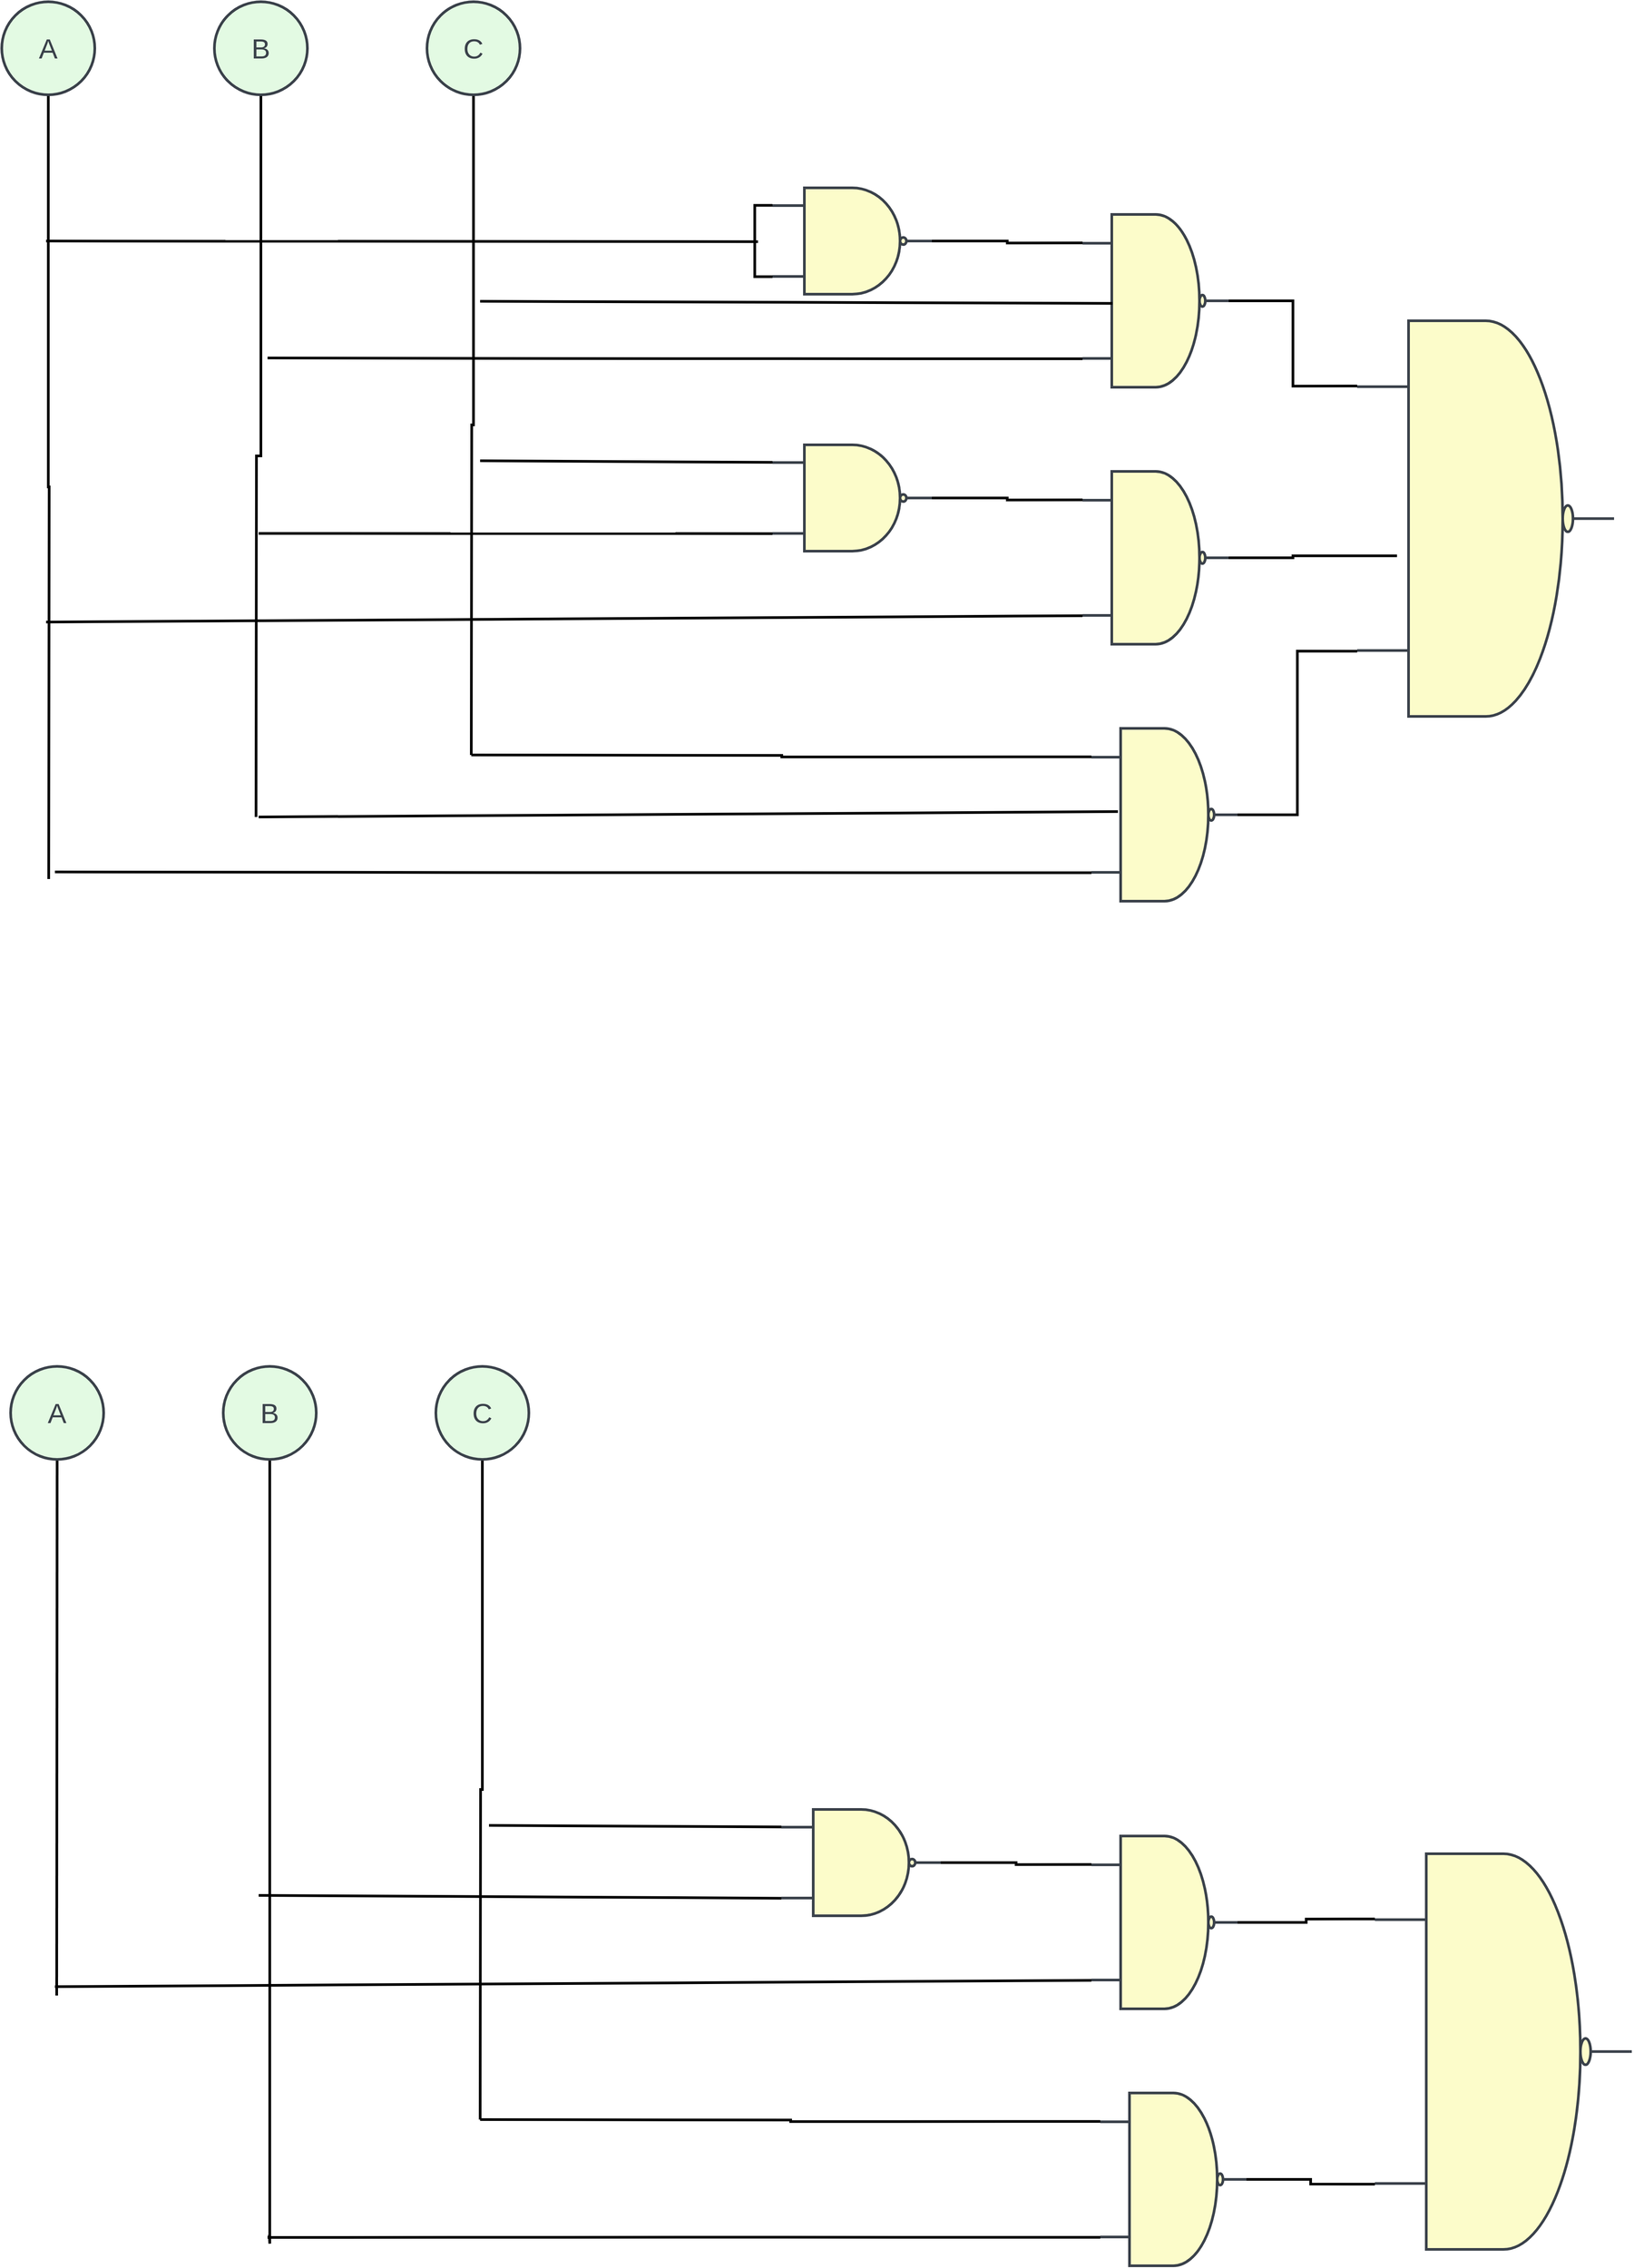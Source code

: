 <mxfile version="15.8.7" type="device"><diagram id="cGWMPcCvVCVFB07zam2P" name="Page-1"><mxGraphModel dx="4783" dy="2883" grid="1" gridSize="10" guides="1" tooltips="1" connect="1" arrows="1" fold="1" page="1" pageScale="1" pageWidth="850" pageHeight="1100" math="0" shadow="0"><root><mxCell id="0"/><mxCell id="1" parent="0"/><mxCell id="RSjABWIMsRawEOobBMQu-8" style="edgeStyle=orthogonalEdgeStyle;rounded=0;orthogonalLoop=1;jettySize=auto;html=1;exitX=0.5;exitY=1;exitDx=0;exitDy=0;endArrow=none;endFill=0;strokeWidth=3;" edge="1" parent="1" source="RSjABWIMsRawEOobBMQu-1"><mxGeometry relative="1" as="geometry"><mxPoint x="-1767" y="2000" as="targetPoint"/></mxGeometry></mxCell><UserObject label="A" lucidchartObjectId="dgR-D0aTlWIa" id="RSjABWIMsRawEOobBMQu-1"><mxCell style="html=1;overflow=block;blockSpacing=1;whiteSpace=wrap;ellipse;whiteSpace=wrap;fontSize=31.7;fontColor=#3a414a;spacing=3.8;strokeColor=#3a414a;strokeOpacity=100;fillOpacity=100;rounded=1;absoluteArcSize=1;arcSize=9;fillColor=#e3fae3;strokeWidth=3;" vertex="1" parent="1"><mxGeometry x="-1820" y="1010" width="105" height="105" as="geometry"/></mxCell></UserObject><mxCell id="RSjABWIMsRawEOobBMQu-9" style="edgeStyle=orthogonalEdgeStyle;rounded=0;orthogonalLoop=1;jettySize=auto;html=1;exitX=0.5;exitY=1;exitDx=0;exitDy=0;endArrow=none;endFill=0;strokeWidth=3;" edge="1" parent="1" source="RSjABWIMsRawEOobBMQu-2"><mxGeometry relative="1" as="geometry"><mxPoint x="-1533" y="1930" as="targetPoint"/></mxGeometry></mxCell><UserObject label="B" lucidchartObjectId="dgR-.mfmkmak" id="RSjABWIMsRawEOobBMQu-2"><mxCell style="html=1;overflow=block;blockSpacing=1;whiteSpace=wrap;ellipse;whiteSpace=wrap;fontSize=31.7;fontColor=#3a414a;spacing=3.8;strokeColor=#3a414a;strokeOpacity=100;fillOpacity=100;rounded=1;absoluteArcSize=1;arcSize=9;fillColor=#e3fae3;strokeWidth=3;" vertex="1" parent="1"><mxGeometry x="-1580" y="1010" width="105" height="105" as="geometry"/></mxCell></UserObject><mxCell id="RSjABWIMsRawEOobBMQu-10" style="edgeStyle=orthogonalEdgeStyle;rounded=0;orthogonalLoop=1;jettySize=auto;html=1;exitX=0.5;exitY=1;exitDx=0;exitDy=0;endArrow=none;endFill=0;strokeWidth=3;" edge="1" parent="1" source="RSjABWIMsRawEOobBMQu-3"><mxGeometry relative="1" as="geometry"><mxPoint x="-1290" y="1860" as="targetPoint"/></mxGeometry></mxCell><UserObject label="C" lucidchartObjectId="dgR-y8NTvgRZ" id="RSjABWIMsRawEOobBMQu-3"><mxCell style="html=1;overflow=block;blockSpacing=1;whiteSpace=wrap;ellipse;whiteSpace=wrap;fontSize=31.7;fontColor=#3a414a;spacing=3.8;strokeColor=#3a414a;strokeOpacity=100;fillOpacity=100;rounded=1;absoluteArcSize=1;arcSize=9;fillColor=#e3fae3;strokeWidth=3;" vertex="1" parent="1"><mxGeometry x="-1340" y="1010" width="105" height="105" as="geometry"/></mxCell></UserObject><mxCell id="RSjABWIMsRawEOobBMQu-7" style="edgeStyle=orthogonalEdgeStyle;rounded=0;orthogonalLoop=1;jettySize=auto;html=1;exitX=1;exitY=0.5;exitDx=0;exitDy=0;exitPerimeter=0;entryX=0;entryY=0.165;entryDx=0;entryDy=0;entryPerimeter=0;endArrow=none;endFill=0;strokeWidth=3;" edge="1" parent="1" source="RSjABWIMsRawEOobBMQu-4" target="RSjABWIMsRawEOobBMQu-6"><mxGeometry relative="1" as="geometry"/></mxCell><UserObject label="" lucidchartObjectId="BgR-b9IikS36" id="RSjABWIMsRawEOobBMQu-4"><mxCell style="html=1;overflow=block;blockSpacing=1;whiteSpace=wrap;shape=mxgraph.electrical.logic_gates.nand;whiteSpace=wrap;fontSize=13;spacing=0;strokeColor=#3a414a;strokeOpacity=100;fillOpacity=100;rounded=1;absoluteArcSize=1;arcSize=9;fillColor=#fcfcca;strokeWidth=3;" vertex="1" parent="1"><mxGeometry x="-950" y="1220" width="180" height="120" as="geometry"/></mxCell></UserObject><mxCell id="RSjABWIMsRawEOobBMQu-5" style="edgeStyle=orthogonalEdgeStyle;rounded=0;orthogonalLoop=1;jettySize=auto;html=1;exitX=0;exitY=0.165;exitDx=0;exitDy=0;exitPerimeter=0;entryX=0;entryY=0.835;entryDx=0;entryDy=0;entryPerimeter=0;strokeWidth=3;endArrow=none;endFill=0;" edge="1" parent="1" source="RSjABWIMsRawEOobBMQu-4" target="RSjABWIMsRawEOobBMQu-4"><mxGeometry relative="1" as="geometry"><Array as="points"><mxPoint x="-970" y="1240"/><mxPoint x="-970" y="1320"/></Array></mxGeometry></mxCell><mxCell id="RSjABWIMsRawEOobBMQu-11" style="edgeStyle=orthogonalEdgeStyle;rounded=0;orthogonalLoop=1;jettySize=auto;html=1;exitX=0;exitY=0.835;exitDx=0;exitDy=0;exitPerimeter=0;endArrow=none;endFill=0;strokeWidth=3;" edge="1" parent="1" source="RSjABWIMsRawEOobBMQu-6"><mxGeometry relative="1" as="geometry"><mxPoint x="-1520" y="1412" as="targetPoint"/></mxGeometry></mxCell><mxCell id="RSjABWIMsRawEOobBMQu-26" style="edgeStyle=orthogonalEdgeStyle;rounded=0;orthogonalLoop=1;jettySize=auto;html=1;exitX=1;exitY=0.5;exitDx=0;exitDy=0;exitPerimeter=0;entryX=0;entryY=0.165;entryDx=0;entryDy=0;entryPerimeter=0;endArrow=none;endFill=0;strokeWidth=3;" edge="1" parent="1" source="RSjABWIMsRawEOobBMQu-6" target="RSjABWIMsRawEOobBMQu-25"><mxGeometry relative="1" as="geometry"/></mxCell><UserObject label="" lucidchartObjectId="yiR--j1zv9QN" id="RSjABWIMsRawEOobBMQu-6"><mxCell style="html=1;overflow=block;blockSpacing=1;whiteSpace=wrap;shape=mxgraph.electrical.logic_gates.nand;whiteSpace=wrap;fontSize=13;spacing=0;strokeColor=#3a414a;strokeOpacity=100;fillOpacity=100;rounded=1;absoluteArcSize=1;arcSize=9;fillColor=#fcfcca;strokeWidth=3;" vertex="1" parent="1"><mxGeometry x="-600" y="1250" width="165" height="195" as="geometry"/></mxCell></UserObject><mxCell id="RSjABWIMsRawEOobBMQu-13" value="" style="endArrow=none;html=1;rounded=0;strokeWidth=3;entryX=0.204;entryY=0.515;entryDx=0;entryDy=0;entryPerimeter=0;" edge="1" parent="1" target="RSjABWIMsRawEOobBMQu-6"><mxGeometry width="50" height="50" relative="1" as="geometry"><mxPoint x="-1280" y="1348" as="sourcePoint"/><mxPoint x="-810" y="1380" as="targetPoint"/></mxGeometry></mxCell><mxCell id="RSjABWIMsRawEOobBMQu-14" value="" style="endArrow=none;html=1;rounded=0;strokeWidth=3;entryX=0.204;entryY=0.515;entryDx=0;entryDy=0;entryPerimeter=0;" edge="1" parent="1"><mxGeometry width="50" height="50" relative="1" as="geometry"><mxPoint x="-1770" y="1280" as="sourcePoint"/><mxPoint x="-966.34" y="1280.755" as="targetPoint"/></mxGeometry></mxCell><mxCell id="RSjABWIMsRawEOobBMQu-20" style="edgeStyle=orthogonalEdgeStyle;rounded=0;orthogonalLoop=1;jettySize=auto;html=1;exitX=1;exitY=0.5;exitDx=0;exitDy=0;exitPerimeter=0;entryX=0;entryY=0.165;entryDx=0;entryDy=0;entryPerimeter=0;endArrow=none;endFill=0;strokeWidth=3;" edge="1" parent="1" source="RSjABWIMsRawEOobBMQu-15" target="RSjABWIMsRawEOobBMQu-19"><mxGeometry relative="1" as="geometry"/></mxCell><UserObject label="" lucidchartObjectId="BgR-b9IikS36" id="RSjABWIMsRawEOobBMQu-15"><mxCell style="html=1;overflow=block;blockSpacing=1;whiteSpace=wrap;shape=mxgraph.electrical.logic_gates.nand;whiteSpace=wrap;fontSize=13;spacing=0;strokeColor=#3a414a;strokeOpacity=100;fillOpacity=100;rounded=1;absoluteArcSize=1;arcSize=9;fillColor=#fcfcca;strokeWidth=3;" vertex="1" parent="1"><mxGeometry x="-950" y="1510" width="180" height="120" as="geometry"/></mxCell></UserObject><mxCell id="RSjABWIMsRawEOobBMQu-16" value="" style="endArrow=none;html=1;rounded=0;strokeWidth=3;entryX=0;entryY=0.165;entryDx=0;entryDy=0;entryPerimeter=0;" edge="1" parent="1" target="RSjABWIMsRawEOobBMQu-15"><mxGeometry width="50" height="50" relative="1" as="geometry"><mxPoint x="-1280" y="1528" as="sourcePoint"/><mxPoint x="-970" y="1510" as="targetPoint"/></mxGeometry></mxCell><mxCell id="RSjABWIMsRawEOobBMQu-17" value="" style="endArrow=none;html=1;rounded=0;strokeWidth=3;entryX=0;entryY=0.835;entryDx=0;entryDy=0;entryPerimeter=0;" edge="1" parent="1" target="RSjABWIMsRawEOobBMQu-15"><mxGeometry width="50" height="50" relative="1" as="geometry"><mxPoint x="-1530" y="1610" as="sourcePoint"/><mxPoint x="-986.34" y="1624.425" as="targetPoint"/></mxGeometry></mxCell><mxCell id="RSjABWIMsRawEOobBMQu-18" value="" style="endArrow=none;html=1;rounded=0;strokeWidth=3;entryX=0;entryY=0.835;entryDx=0;entryDy=0;entryPerimeter=0;" edge="1" parent="1" target="RSjABWIMsRawEOobBMQu-19"><mxGeometry width="50" height="50" relative="1" as="geometry"><mxPoint x="-1770" y="1710" as="sourcePoint"/><mxPoint x="-910" y="1710.2" as="targetPoint"/></mxGeometry></mxCell><mxCell id="RSjABWIMsRawEOobBMQu-28" style="edgeStyle=orthogonalEdgeStyle;rounded=0;orthogonalLoop=1;jettySize=auto;html=1;exitX=1;exitY=0.5;exitDx=0;exitDy=0;exitPerimeter=0;entryX=0.155;entryY=0.594;entryDx=0;entryDy=0;entryPerimeter=0;endArrow=none;endFill=0;strokeWidth=3;" edge="1" parent="1" source="RSjABWIMsRawEOobBMQu-19" target="RSjABWIMsRawEOobBMQu-25"><mxGeometry relative="1" as="geometry"/></mxCell><UserObject label="" lucidchartObjectId="yiR--j1zv9QN" id="RSjABWIMsRawEOobBMQu-19"><mxCell style="html=1;overflow=block;blockSpacing=1;whiteSpace=wrap;shape=mxgraph.electrical.logic_gates.nand;whiteSpace=wrap;fontSize=13;spacing=0;strokeColor=#3a414a;strokeOpacity=100;fillOpacity=100;rounded=1;absoluteArcSize=1;arcSize=9;fillColor=#fcfcca;strokeWidth=3;" vertex="1" parent="1"><mxGeometry x="-600" y="1540" width="165" height="195" as="geometry"/></mxCell></UserObject><mxCell id="RSjABWIMsRawEOobBMQu-22" style="edgeStyle=orthogonalEdgeStyle;rounded=0;orthogonalLoop=1;jettySize=auto;html=1;exitX=0;exitY=0.165;exitDx=0;exitDy=0;exitPerimeter=0;endArrow=none;endFill=0;strokeWidth=3;" edge="1" parent="1" source="RSjABWIMsRawEOobBMQu-21"><mxGeometry relative="1" as="geometry"><mxPoint x="-1290" y="1860" as="targetPoint"/></mxGeometry></mxCell><mxCell id="RSjABWIMsRawEOobBMQu-23" style="edgeStyle=orthogonalEdgeStyle;rounded=0;orthogonalLoop=1;jettySize=auto;html=1;exitX=0;exitY=0.835;exitDx=0;exitDy=0;exitPerimeter=0;endArrow=none;endFill=0;strokeWidth=3;" edge="1" parent="1" source="RSjABWIMsRawEOobBMQu-21"><mxGeometry relative="1" as="geometry"><mxPoint x="-1760" y="1992" as="targetPoint"/></mxGeometry></mxCell><mxCell id="RSjABWIMsRawEOobBMQu-27" style="edgeStyle=orthogonalEdgeStyle;rounded=0;orthogonalLoop=1;jettySize=auto;html=1;exitX=1;exitY=0.5;exitDx=0;exitDy=0;exitPerimeter=0;entryX=0;entryY=0.835;entryDx=0;entryDy=0;entryPerimeter=0;endArrow=none;endFill=0;strokeWidth=3;" edge="1" parent="1" source="RSjABWIMsRawEOobBMQu-21" target="RSjABWIMsRawEOobBMQu-25"><mxGeometry relative="1" as="geometry"/></mxCell><UserObject label="" lucidchartObjectId="yiR--j1zv9QN" id="RSjABWIMsRawEOobBMQu-21"><mxCell style="html=1;overflow=block;blockSpacing=1;whiteSpace=wrap;shape=mxgraph.electrical.logic_gates.nand;whiteSpace=wrap;fontSize=13;spacing=0;strokeColor=#3a414a;strokeOpacity=100;fillOpacity=100;rounded=1;absoluteArcSize=1;arcSize=9;fillColor=#fcfcca;strokeWidth=3;" vertex="1" parent="1"><mxGeometry x="-590" y="1830" width="165" height="195" as="geometry"/></mxCell></UserObject><mxCell id="RSjABWIMsRawEOobBMQu-24" value="" style="endArrow=none;html=1;rounded=0;strokeWidth=3;entryX=0;entryY=0.835;entryDx=0;entryDy=0;entryPerimeter=0;" edge="1" parent="1"><mxGeometry width="50" height="50" relative="1" as="geometry"><mxPoint x="-1530" y="1930" as="sourcePoint"/><mxPoint x="-560" y="1923.915" as="targetPoint"/></mxGeometry></mxCell><UserObject label="" lucidchartObjectId="YnR-k_pL8yGn" id="RSjABWIMsRawEOobBMQu-25"><mxCell style="html=1;overflow=block;blockSpacing=1;whiteSpace=wrap;shape=mxgraph.electrical.logic_gates.nand;whiteSpace=wrap;fontSize=13;spacing=0;strokeColor=#3a414a;strokeOpacity=100;fillOpacity=100;rounded=1;absoluteArcSize=1;arcSize=9;fillColor=#fcfcca;strokeWidth=3;" vertex="1" parent="1"><mxGeometry x="-290" y="1370" width="290" height="446.5" as="geometry"/></mxCell></UserObject><mxCell id="RSjABWIMsRawEOobBMQu-29" style="edgeStyle=orthogonalEdgeStyle;rounded=0;orthogonalLoop=1;jettySize=auto;html=1;exitX=0.5;exitY=1;exitDx=0;exitDy=0;endArrow=none;endFill=0;strokeWidth=3;" edge="1" parent="1" source="RSjABWIMsRawEOobBMQu-30"><mxGeometry relative="1" as="geometry"><mxPoint x="-1758" y="3260" as="targetPoint"/></mxGeometry></mxCell><UserObject label="A" lucidchartObjectId="dgR-D0aTlWIa" id="RSjABWIMsRawEOobBMQu-30"><mxCell style="html=1;overflow=block;blockSpacing=1;whiteSpace=wrap;ellipse;whiteSpace=wrap;fontSize=31.7;fontColor=#3a414a;spacing=3.8;strokeColor=#3a414a;strokeOpacity=100;fillOpacity=100;rounded=1;absoluteArcSize=1;arcSize=9;fillColor=#e3fae3;strokeWidth=3;" vertex="1" parent="1"><mxGeometry x="-1810" y="2550" width="105" height="105" as="geometry"/></mxCell></UserObject><mxCell id="RSjABWIMsRawEOobBMQu-31" style="edgeStyle=orthogonalEdgeStyle;rounded=0;orthogonalLoop=1;jettySize=auto;html=1;exitX=0.5;exitY=1;exitDx=0;exitDy=0;endArrow=none;endFill=0;strokeWidth=3;" edge="1" parent="1" source="RSjABWIMsRawEOobBMQu-32"><mxGeometry relative="1" as="geometry"><mxPoint x="-1518" y="3530" as="targetPoint"/><Array as="points"><mxPoint x="-1517" y="3540"/></Array></mxGeometry></mxCell><UserObject label="B" lucidchartObjectId="dgR-.mfmkmak" id="RSjABWIMsRawEOobBMQu-32"><mxCell style="html=1;overflow=block;blockSpacing=1;whiteSpace=wrap;ellipse;whiteSpace=wrap;fontSize=31.7;fontColor=#3a414a;spacing=3.8;strokeColor=#3a414a;strokeOpacity=100;fillOpacity=100;rounded=1;absoluteArcSize=1;arcSize=9;fillColor=#e3fae3;strokeWidth=3;" vertex="1" parent="1"><mxGeometry x="-1570" y="2550" width="105" height="105" as="geometry"/></mxCell></UserObject><mxCell id="RSjABWIMsRawEOobBMQu-33" style="edgeStyle=orthogonalEdgeStyle;rounded=0;orthogonalLoop=1;jettySize=auto;html=1;exitX=0.5;exitY=1;exitDx=0;exitDy=0;endArrow=none;endFill=0;strokeWidth=3;" edge="1" parent="1" source="RSjABWIMsRawEOobBMQu-34"><mxGeometry relative="1" as="geometry"><mxPoint x="-1280" y="3400" as="targetPoint"/></mxGeometry></mxCell><UserObject label="C" lucidchartObjectId="dgR-y8NTvgRZ" id="RSjABWIMsRawEOobBMQu-34"><mxCell style="html=1;overflow=block;blockSpacing=1;whiteSpace=wrap;ellipse;whiteSpace=wrap;fontSize=31.7;fontColor=#3a414a;spacing=3.8;strokeColor=#3a414a;strokeOpacity=100;fillOpacity=100;rounded=1;absoluteArcSize=1;arcSize=9;fillColor=#e3fae3;strokeWidth=3;" vertex="1" parent="1"><mxGeometry x="-1330" y="2550" width="105" height="105" as="geometry"/></mxCell></UserObject><mxCell id="RSjABWIMsRawEOobBMQu-43" style="edgeStyle=orthogonalEdgeStyle;rounded=0;orthogonalLoop=1;jettySize=auto;html=1;exitX=1;exitY=0.5;exitDx=0;exitDy=0;exitPerimeter=0;entryX=0;entryY=0.165;entryDx=0;entryDy=0;entryPerimeter=0;endArrow=none;endFill=0;strokeWidth=3;" edge="1" parent="1" source="RSjABWIMsRawEOobBMQu-44" target="RSjABWIMsRawEOobBMQu-49"><mxGeometry relative="1" as="geometry"/></mxCell><UserObject label="" lucidchartObjectId="BgR-b9IikS36" id="RSjABWIMsRawEOobBMQu-44"><mxCell style="html=1;overflow=block;blockSpacing=1;whiteSpace=wrap;shape=mxgraph.electrical.logic_gates.nand;whiteSpace=wrap;fontSize=13;spacing=0;strokeColor=#3a414a;strokeOpacity=100;fillOpacity=100;rounded=1;absoluteArcSize=1;arcSize=9;fillColor=#fcfcca;strokeWidth=3;" vertex="1" parent="1"><mxGeometry x="-940" y="3050" width="180" height="120" as="geometry"/></mxCell></UserObject><mxCell id="RSjABWIMsRawEOobBMQu-45" value="" style="endArrow=none;html=1;rounded=0;strokeWidth=3;entryX=0;entryY=0.165;entryDx=0;entryDy=0;entryPerimeter=0;" edge="1" parent="1" target="RSjABWIMsRawEOobBMQu-44"><mxGeometry width="50" height="50" relative="1" as="geometry"><mxPoint x="-1270" y="3068" as="sourcePoint"/><mxPoint x="-960" y="3050" as="targetPoint"/></mxGeometry></mxCell><mxCell id="RSjABWIMsRawEOobBMQu-46" value="" style="endArrow=none;html=1;rounded=0;strokeWidth=3;entryX=0;entryY=0.835;entryDx=0;entryDy=0;entryPerimeter=0;" edge="1" parent="1" target="RSjABWIMsRawEOobBMQu-44"><mxGeometry width="50" height="50" relative="1" as="geometry"><mxPoint x="-1530" y="3147" as="sourcePoint"/><mxPoint x="-976.34" y="3164.425" as="targetPoint"/></mxGeometry></mxCell><mxCell id="RSjABWIMsRawEOobBMQu-47" value="" style="endArrow=none;html=1;rounded=0;strokeWidth=3;entryX=0;entryY=0.835;entryDx=0;entryDy=0;entryPerimeter=0;" edge="1" parent="1" target="RSjABWIMsRawEOobBMQu-49"><mxGeometry width="50" height="50" relative="1" as="geometry"><mxPoint x="-1760" y="3250" as="sourcePoint"/><mxPoint x="-900" y="3250.2" as="targetPoint"/></mxGeometry></mxCell><mxCell id="RSjABWIMsRawEOobBMQu-58" style="edgeStyle=orthogonalEdgeStyle;rounded=0;orthogonalLoop=1;jettySize=auto;html=1;exitX=1;exitY=0.5;exitDx=0;exitDy=0;exitPerimeter=0;entryX=0;entryY=0.165;entryDx=0;entryDy=0;entryPerimeter=0;endArrow=none;endFill=0;strokeWidth=3;" edge="1" parent="1" source="RSjABWIMsRawEOobBMQu-49" target="RSjABWIMsRawEOobBMQu-55"><mxGeometry relative="1" as="geometry"/></mxCell><UserObject label="" lucidchartObjectId="yiR--j1zv9QN" id="RSjABWIMsRawEOobBMQu-49"><mxCell style="html=1;overflow=block;blockSpacing=1;whiteSpace=wrap;shape=mxgraph.electrical.logic_gates.nand;whiteSpace=wrap;fontSize=13;spacing=0;strokeColor=#3a414a;strokeOpacity=100;fillOpacity=100;rounded=1;absoluteArcSize=1;arcSize=9;fillColor=#fcfcca;strokeWidth=3;" vertex="1" parent="1"><mxGeometry x="-590" y="3080" width="165" height="195" as="geometry"/></mxCell></UserObject><mxCell id="RSjABWIMsRawEOobBMQu-50" style="edgeStyle=orthogonalEdgeStyle;rounded=0;orthogonalLoop=1;jettySize=auto;html=1;exitX=0;exitY=0.165;exitDx=0;exitDy=0;exitPerimeter=0;endArrow=none;endFill=0;strokeWidth=3;" edge="1" parent="1" source="RSjABWIMsRawEOobBMQu-53"><mxGeometry relative="1" as="geometry"><mxPoint x="-1280" y="3400" as="targetPoint"/></mxGeometry></mxCell><mxCell id="RSjABWIMsRawEOobBMQu-57" style="edgeStyle=orthogonalEdgeStyle;rounded=0;orthogonalLoop=1;jettySize=auto;html=1;exitX=0;exitY=0.835;exitDx=0;exitDy=0;exitPerimeter=0;endArrow=none;endFill=0;strokeWidth=3;" edge="1" parent="1" source="RSjABWIMsRawEOobBMQu-53"><mxGeometry relative="1" as="geometry"><mxPoint x="-1520" y="3533" as="targetPoint"/></mxGeometry></mxCell><mxCell id="RSjABWIMsRawEOobBMQu-59" style="edgeStyle=orthogonalEdgeStyle;rounded=0;orthogonalLoop=1;jettySize=auto;html=1;exitX=1;exitY=0.5;exitDx=0;exitDy=0;exitPerimeter=0;entryX=0;entryY=0.835;entryDx=0;entryDy=0;entryPerimeter=0;endArrow=none;endFill=0;strokeWidth=3;" edge="1" parent="1" source="RSjABWIMsRawEOobBMQu-53" target="RSjABWIMsRawEOobBMQu-55"><mxGeometry relative="1" as="geometry"/></mxCell><UserObject label="" lucidchartObjectId="yiR--j1zv9QN" id="RSjABWIMsRawEOobBMQu-53"><mxCell style="html=1;overflow=block;blockSpacing=1;whiteSpace=wrap;shape=mxgraph.electrical.logic_gates.nand;whiteSpace=wrap;fontSize=13;spacing=0;strokeColor=#3a414a;strokeOpacity=100;fillOpacity=100;rounded=1;absoluteArcSize=1;arcSize=9;fillColor=#fcfcca;strokeWidth=3;" vertex="1" parent="1"><mxGeometry x="-580" y="3370" width="165" height="195" as="geometry"/></mxCell></UserObject><UserObject label="" lucidchartObjectId="YnR-k_pL8yGn" id="RSjABWIMsRawEOobBMQu-55"><mxCell style="html=1;overflow=block;blockSpacing=1;whiteSpace=wrap;shape=mxgraph.electrical.logic_gates.nand;whiteSpace=wrap;fontSize=13;spacing=0;strokeColor=#3a414a;strokeOpacity=100;fillOpacity=100;rounded=1;absoluteArcSize=1;arcSize=9;fillColor=#fcfcca;strokeWidth=3;" vertex="1" parent="1"><mxGeometry x="-270" y="3100" width="290" height="446.5" as="geometry"/></mxCell></UserObject></root></mxGraphModel></diagram></mxfile>